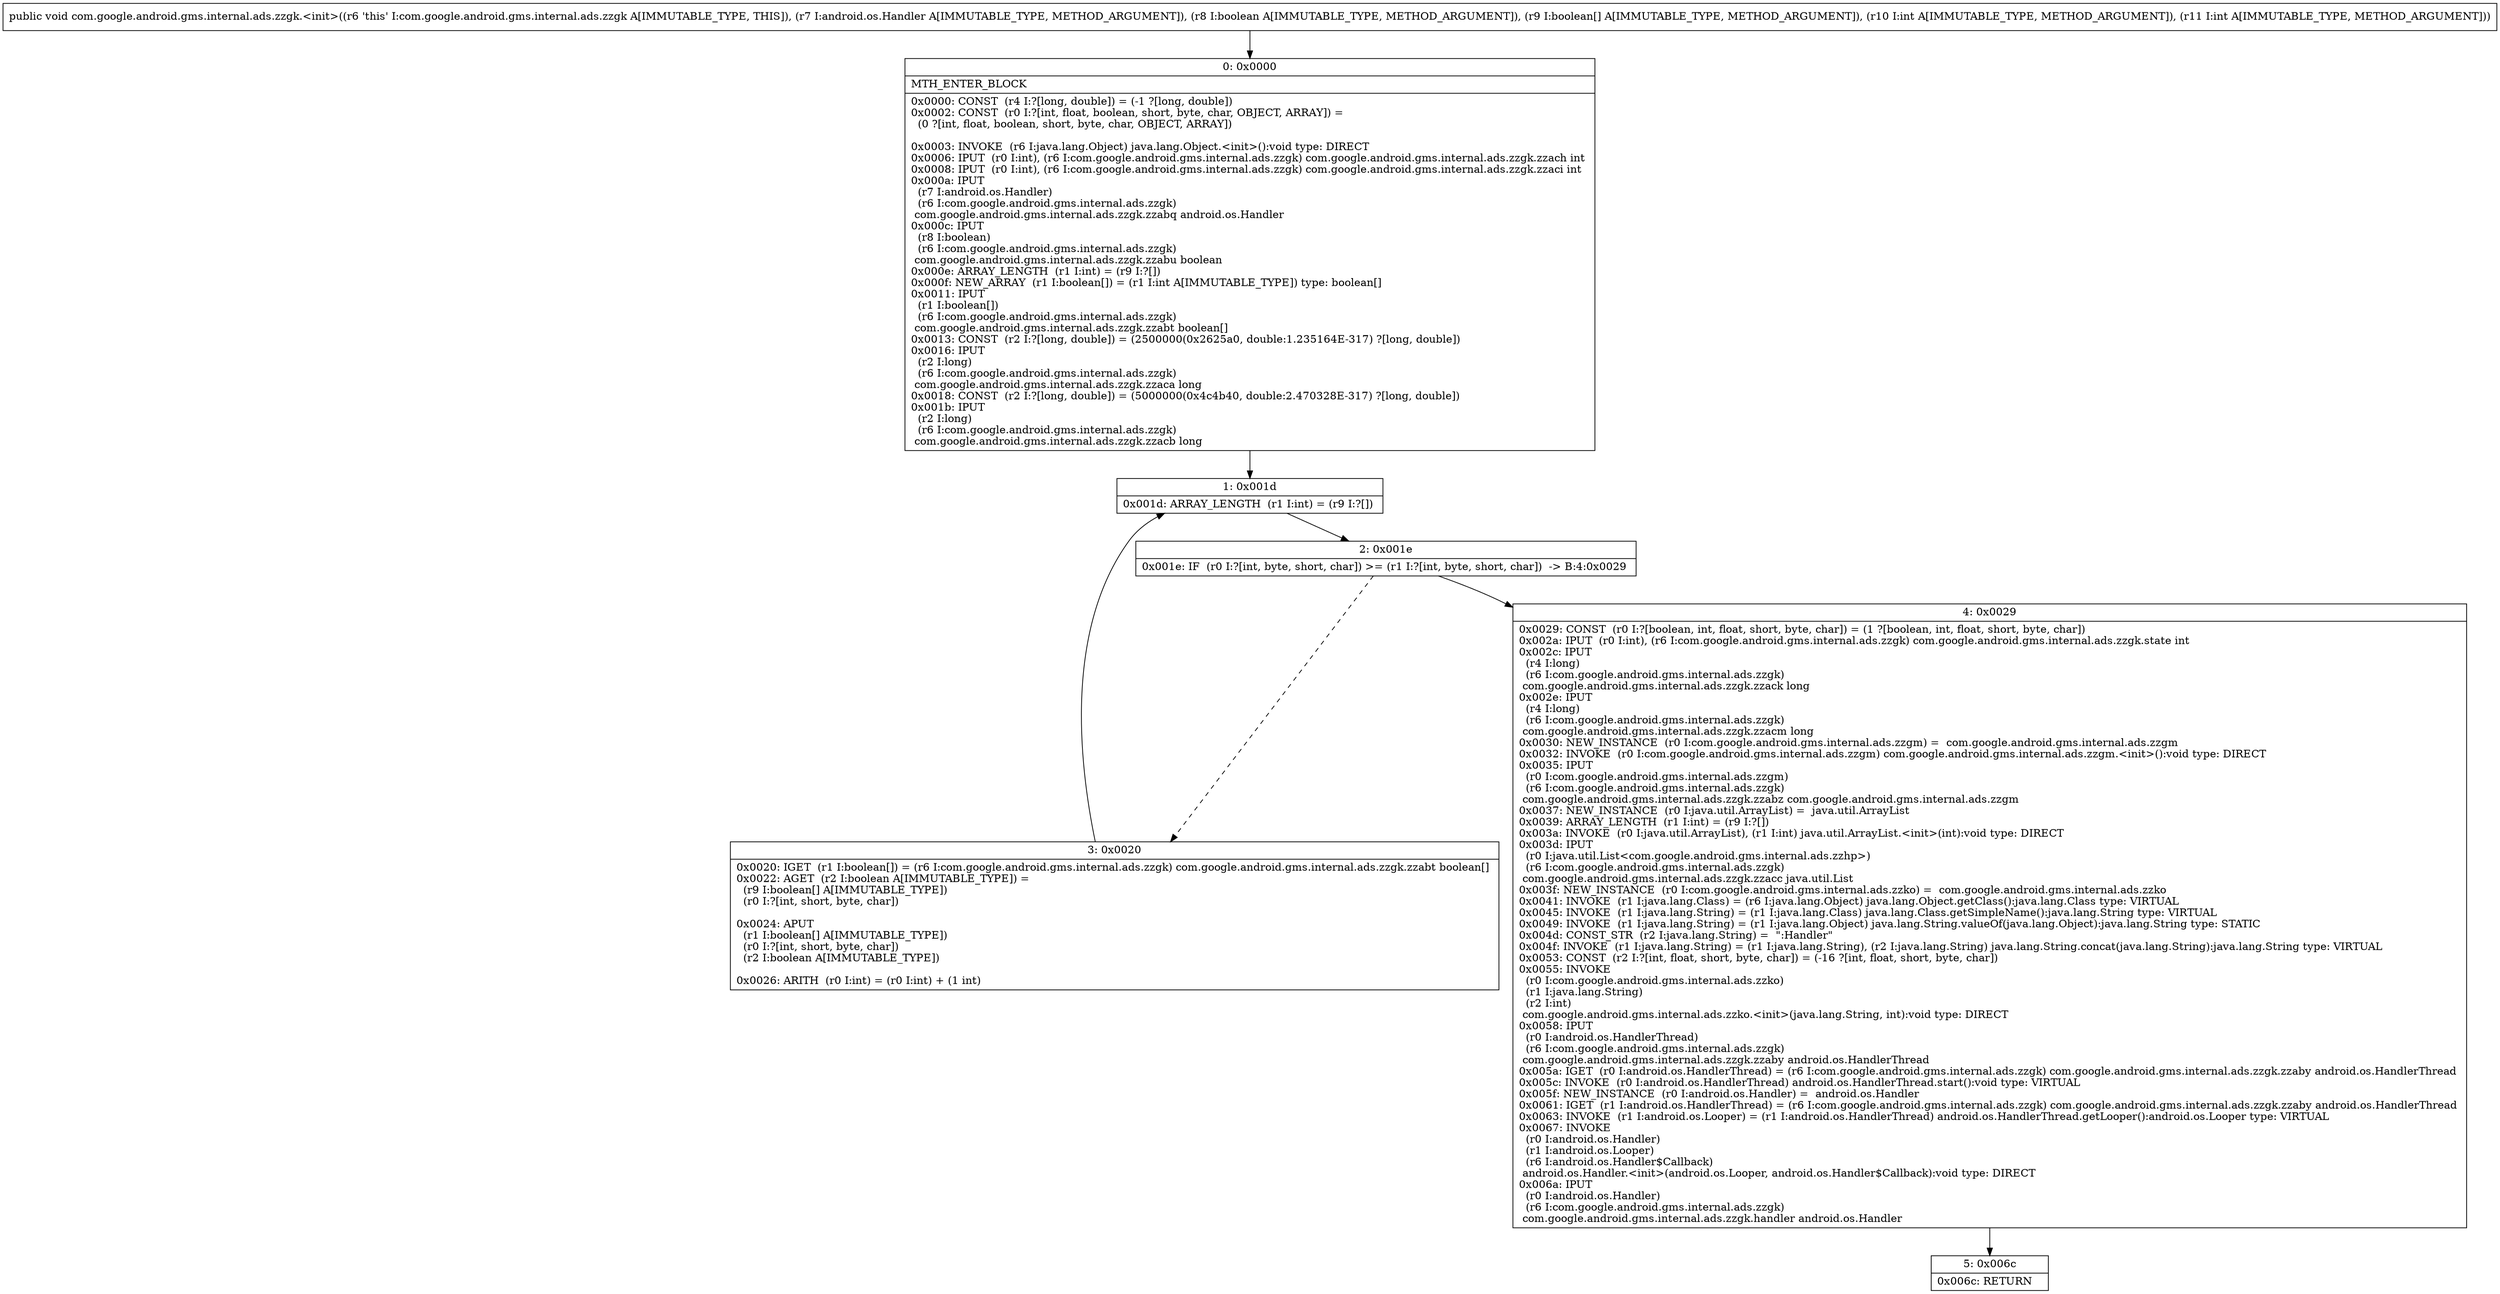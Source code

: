 digraph "CFG forcom.google.android.gms.internal.ads.zzgk.\<init\>(Landroid\/os\/Handler;Z[ZII)V" {
Node_0 [shape=record,label="{0\:\ 0x0000|MTH_ENTER_BLOCK\l|0x0000: CONST  (r4 I:?[long, double]) = (\-1 ?[long, double]) \l0x0002: CONST  (r0 I:?[int, float, boolean, short, byte, char, OBJECT, ARRAY]) = \l  (0 ?[int, float, boolean, short, byte, char, OBJECT, ARRAY])\l \l0x0003: INVOKE  (r6 I:java.lang.Object) java.lang.Object.\<init\>():void type: DIRECT \l0x0006: IPUT  (r0 I:int), (r6 I:com.google.android.gms.internal.ads.zzgk) com.google.android.gms.internal.ads.zzgk.zzach int \l0x0008: IPUT  (r0 I:int), (r6 I:com.google.android.gms.internal.ads.zzgk) com.google.android.gms.internal.ads.zzgk.zzaci int \l0x000a: IPUT  \l  (r7 I:android.os.Handler)\l  (r6 I:com.google.android.gms.internal.ads.zzgk)\l com.google.android.gms.internal.ads.zzgk.zzabq android.os.Handler \l0x000c: IPUT  \l  (r8 I:boolean)\l  (r6 I:com.google.android.gms.internal.ads.zzgk)\l com.google.android.gms.internal.ads.zzgk.zzabu boolean \l0x000e: ARRAY_LENGTH  (r1 I:int) = (r9 I:?[]) \l0x000f: NEW_ARRAY  (r1 I:boolean[]) = (r1 I:int A[IMMUTABLE_TYPE]) type: boolean[] \l0x0011: IPUT  \l  (r1 I:boolean[])\l  (r6 I:com.google.android.gms.internal.ads.zzgk)\l com.google.android.gms.internal.ads.zzgk.zzabt boolean[] \l0x0013: CONST  (r2 I:?[long, double]) = (2500000(0x2625a0, double:1.235164E\-317) ?[long, double]) \l0x0016: IPUT  \l  (r2 I:long)\l  (r6 I:com.google.android.gms.internal.ads.zzgk)\l com.google.android.gms.internal.ads.zzgk.zzaca long \l0x0018: CONST  (r2 I:?[long, double]) = (5000000(0x4c4b40, double:2.470328E\-317) ?[long, double]) \l0x001b: IPUT  \l  (r2 I:long)\l  (r6 I:com.google.android.gms.internal.ads.zzgk)\l com.google.android.gms.internal.ads.zzgk.zzacb long \l}"];
Node_1 [shape=record,label="{1\:\ 0x001d|0x001d: ARRAY_LENGTH  (r1 I:int) = (r9 I:?[]) \l}"];
Node_2 [shape=record,label="{2\:\ 0x001e|0x001e: IF  (r0 I:?[int, byte, short, char]) \>= (r1 I:?[int, byte, short, char])  \-\> B:4:0x0029 \l}"];
Node_3 [shape=record,label="{3\:\ 0x0020|0x0020: IGET  (r1 I:boolean[]) = (r6 I:com.google.android.gms.internal.ads.zzgk) com.google.android.gms.internal.ads.zzgk.zzabt boolean[] \l0x0022: AGET  (r2 I:boolean A[IMMUTABLE_TYPE]) = \l  (r9 I:boolean[] A[IMMUTABLE_TYPE])\l  (r0 I:?[int, short, byte, char])\l \l0x0024: APUT  \l  (r1 I:boolean[] A[IMMUTABLE_TYPE])\l  (r0 I:?[int, short, byte, char])\l  (r2 I:boolean A[IMMUTABLE_TYPE])\l \l0x0026: ARITH  (r0 I:int) = (r0 I:int) + (1 int) \l}"];
Node_4 [shape=record,label="{4\:\ 0x0029|0x0029: CONST  (r0 I:?[boolean, int, float, short, byte, char]) = (1 ?[boolean, int, float, short, byte, char]) \l0x002a: IPUT  (r0 I:int), (r6 I:com.google.android.gms.internal.ads.zzgk) com.google.android.gms.internal.ads.zzgk.state int \l0x002c: IPUT  \l  (r4 I:long)\l  (r6 I:com.google.android.gms.internal.ads.zzgk)\l com.google.android.gms.internal.ads.zzgk.zzack long \l0x002e: IPUT  \l  (r4 I:long)\l  (r6 I:com.google.android.gms.internal.ads.zzgk)\l com.google.android.gms.internal.ads.zzgk.zzacm long \l0x0030: NEW_INSTANCE  (r0 I:com.google.android.gms.internal.ads.zzgm) =  com.google.android.gms.internal.ads.zzgm \l0x0032: INVOKE  (r0 I:com.google.android.gms.internal.ads.zzgm) com.google.android.gms.internal.ads.zzgm.\<init\>():void type: DIRECT \l0x0035: IPUT  \l  (r0 I:com.google.android.gms.internal.ads.zzgm)\l  (r6 I:com.google.android.gms.internal.ads.zzgk)\l com.google.android.gms.internal.ads.zzgk.zzabz com.google.android.gms.internal.ads.zzgm \l0x0037: NEW_INSTANCE  (r0 I:java.util.ArrayList) =  java.util.ArrayList \l0x0039: ARRAY_LENGTH  (r1 I:int) = (r9 I:?[]) \l0x003a: INVOKE  (r0 I:java.util.ArrayList), (r1 I:int) java.util.ArrayList.\<init\>(int):void type: DIRECT \l0x003d: IPUT  \l  (r0 I:java.util.List\<com.google.android.gms.internal.ads.zzhp\>)\l  (r6 I:com.google.android.gms.internal.ads.zzgk)\l com.google.android.gms.internal.ads.zzgk.zzacc java.util.List \l0x003f: NEW_INSTANCE  (r0 I:com.google.android.gms.internal.ads.zzko) =  com.google.android.gms.internal.ads.zzko \l0x0041: INVOKE  (r1 I:java.lang.Class) = (r6 I:java.lang.Object) java.lang.Object.getClass():java.lang.Class type: VIRTUAL \l0x0045: INVOKE  (r1 I:java.lang.String) = (r1 I:java.lang.Class) java.lang.Class.getSimpleName():java.lang.String type: VIRTUAL \l0x0049: INVOKE  (r1 I:java.lang.String) = (r1 I:java.lang.Object) java.lang.String.valueOf(java.lang.Object):java.lang.String type: STATIC \l0x004d: CONST_STR  (r2 I:java.lang.String) =  \":Handler\" \l0x004f: INVOKE  (r1 I:java.lang.String) = (r1 I:java.lang.String), (r2 I:java.lang.String) java.lang.String.concat(java.lang.String):java.lang.String type: VIRTUAL \l0x0053: CONST  (r2 I:?[int, float, short, byte, char]) = (\-16 ?[int, float, short, byte, char]) \l0x0055: INVOKE  \l  (r0 I:com.google.android.gms.internal.ads.zzko)\l  (r1 I:java.lang.String)\l  (r2 I:int)\l com.google.android.gms.internal.ads.zzko.\<init\>(java.lang.String, int):void type: DIRECT \l0x0058: IPUT  \l  (r0 I:android.os.HandlerThread)\l  (r6 I:com.google.android.gms.internal.ads.zzgk)\l com.google.android.gms.internal.ads.zzgk.zzaby android.os.HandlerThread \l0x005a: IGET  (r0 I:android.os.HandlerThread) = (r6 I:com.google.android.gms.internal.ads.zzgk) com.google.android.gms.internal.ads.zzgk.zzaby android.os.HandlerThread \l0x005c: INVOKE  (r0 I:android.os.HandlerThread) android.os.HandlerThread.start():void type: VIRTUAL \l0x005f: NEW_INSTANCE  (r0 I:android.os.Handler) =  android.os.Handler \l0x0061: IGET  (r1 I:android.os.HandlerThread) = (r6 I:com.google.android.gms.internal.ads.zzgk) com.google.android.gms.internal.ads.zzgk.zzaby android.os.HandlerThread \l0x0063: INVOKE  (r1 I:android.os.Looper) = (r1 I:android.os.HandlerThread) android.os.HandlerThread.getLooper():android.os.Looper type: VIRTUAL \l0x0067: INVOKE  \l  (r0 I:android.os.Handler)\l  (r1 I:android.os.Looper)\l  (r6 I:android.os.Handler$Callback)\l android.os.Handler.\<init\>(android.os.Looper, android.os.Handler$Callback):void type: DIRECT \l0x006a: IPUT  \l  (r0 I:android.os.Handler)\l  (r6 I:com.google.android.gms.internal.ads.zzgk)\l com.google.android.gms.internal.ads.zzgk.handler android.os.Handler \l}"];
Node_5 [shape=record,label="{5\:\ 0x006c|0x006c: RETURN   \l}"];
MethodNode[shape=record,label="{public void com.google.android.gms.internal.ads.zzgk.\<init\>((r6 'this' I:com.google.android.gms.internal.ads.zzgk A[IMMUTABLE_TYPE, THIS]), (r7 I:android.os.Handler A[IMMUTABLE_TYPE, METHOD_ARGUMENT]), (r8 I:boolean A[IMMUTABLE_TYPE, METHOD_ARGUMENT]), (r9 I:boolean[] A[IMMUTABLE_TYPE, METHOD_ARGUMENT]), (r10 I:int A[IMMUTABLE_TYPE, METHOD_ARGUMENT]), (r11 I:int A[IMMUTABLE_TYPE, METHOD_ARGUMENT])) }"];
MethodNode -> Node_0;
Node_0 -> Node_1;
Node_1 -> Node_2;
Node_2 -> Node_3[style=dashed];
Node_2 -> Node_4;
Node_3 -> Node_1;
Node_4 -> Node_5;
}

